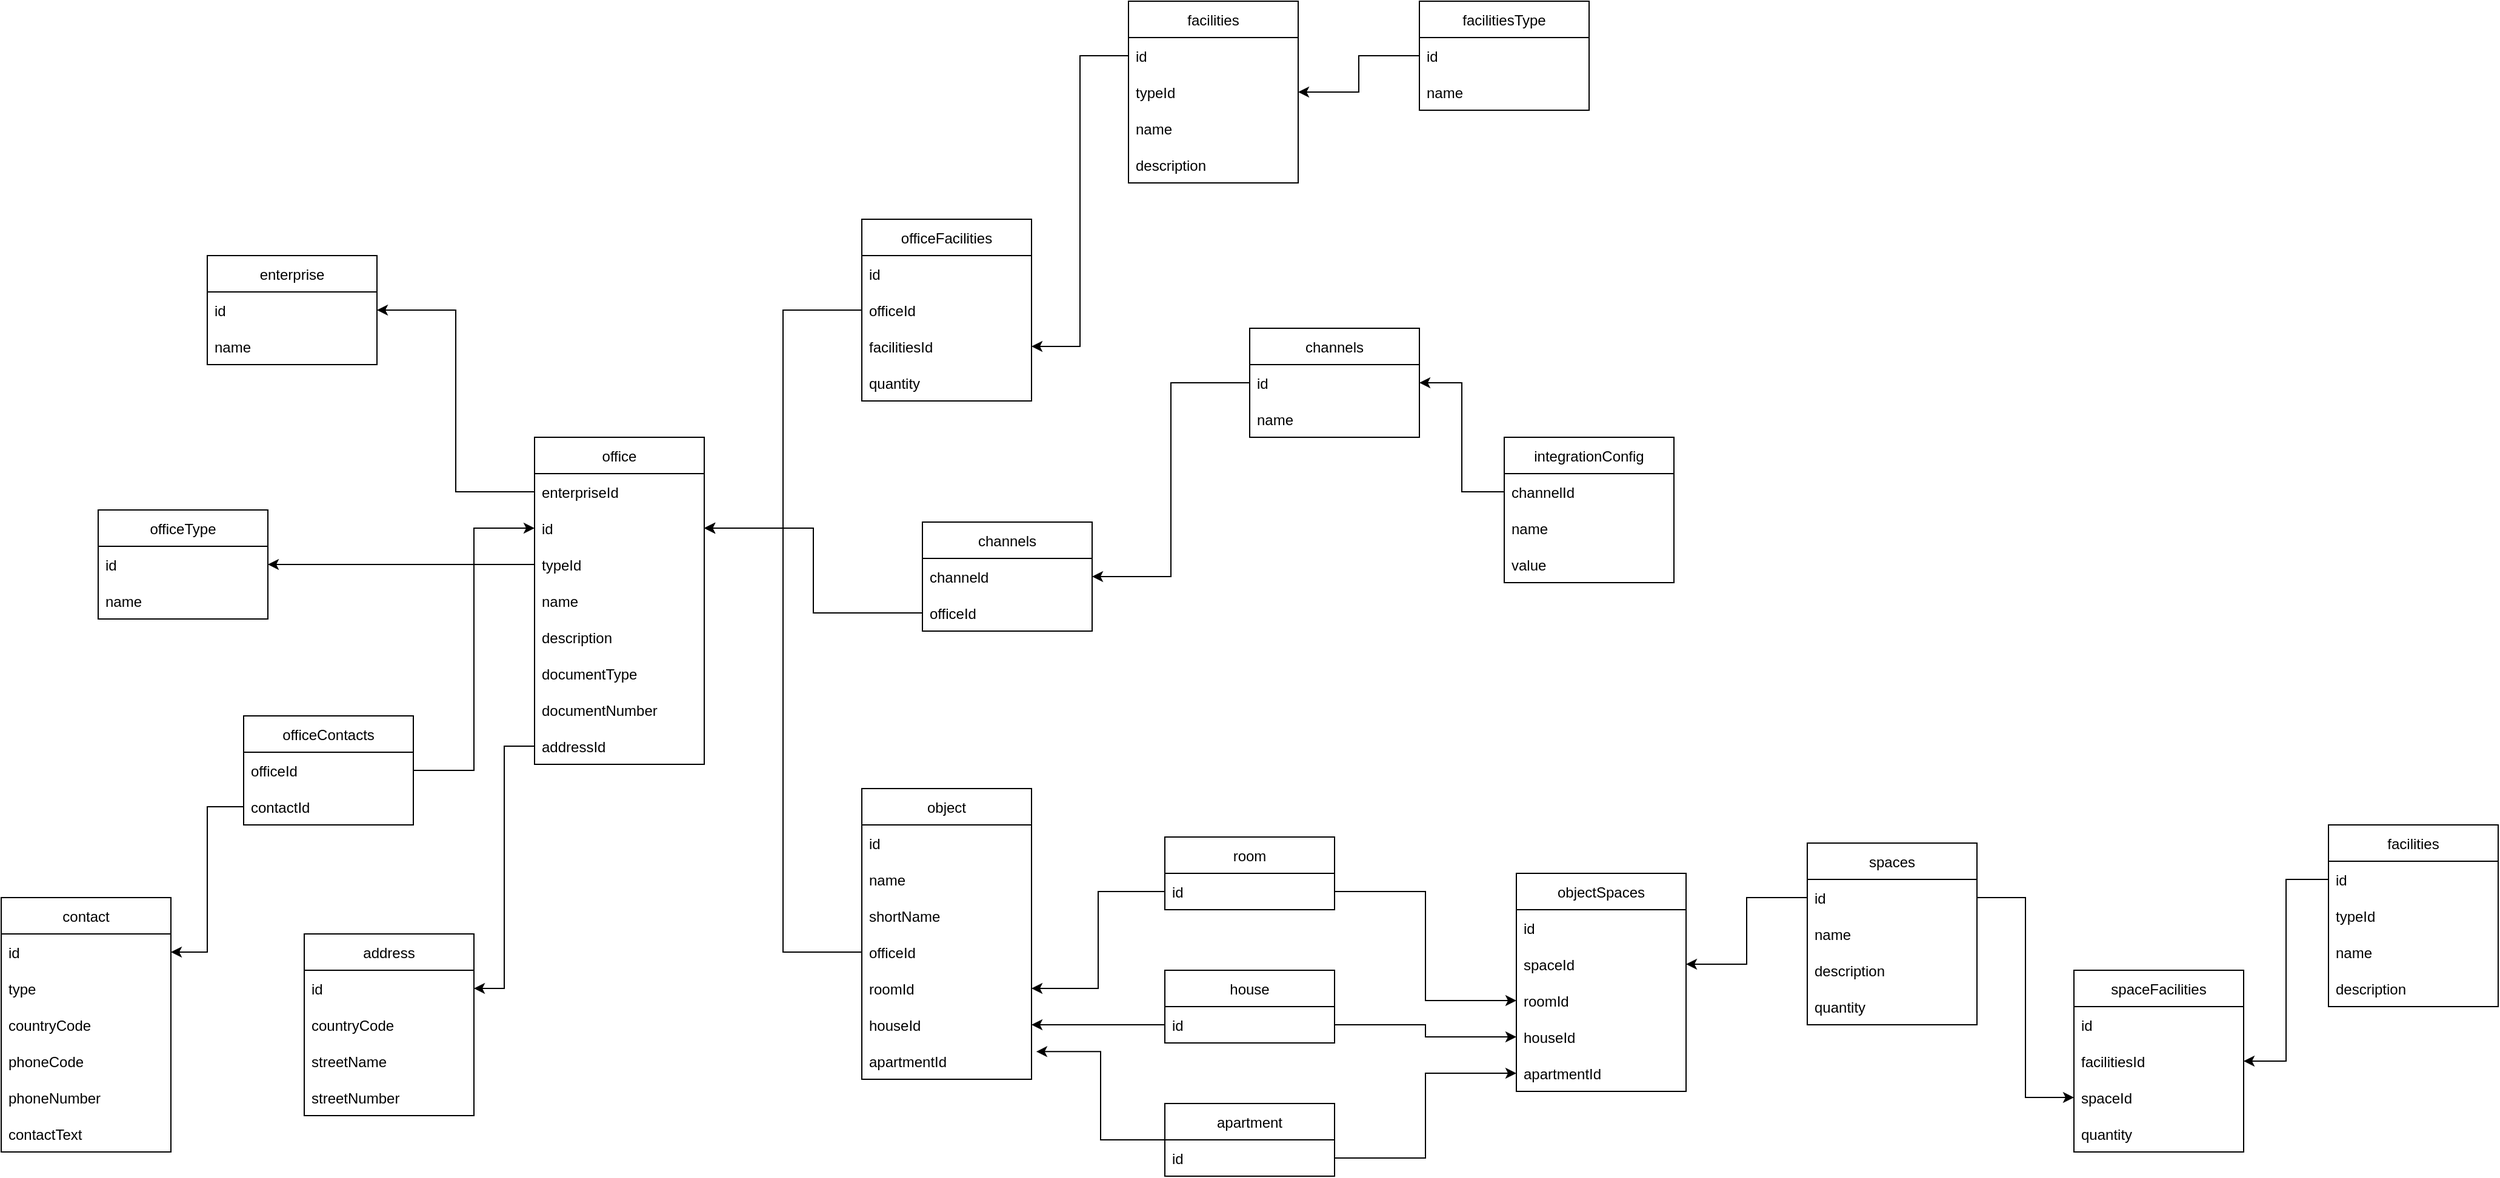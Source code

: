 <mxfile version="16.6.1" type="onedrive"><diagram id="pafMn17wv0lzfohcR5Ko" name="Page-1"><mxGraphModel dx="1107" dy="4060" grid="1" gridSize="10" guides="1" tooltips="1" connect="1" arrows="1" fold="1" page="1" pageScale="1" pageWidth="2339" pageHeight="3300" math="0" shadow="0"><root><mxCell id="0"/><mxCell id="1" parent="0"/><mxCell id="n1-4J2_7XrWaSZoGUqgl-1" value="enterprise" style="swimlane;fontStyle=0;childLayout=stackLayout;horizontal=1;startSize=30;horizontalStack=0;resizeParent=1;resizeParentMax=0;resizeLast=0;collapsible=1;marginBottom=0;" parent="1" vertex="1"><mxGeometry x="180" y="30" width="140" height="90" as="geometry"/></mxCell><mxCell id="n1-4J2_7XrWaSZoGUqgl-2" value="id" style="text;strokeColor=none;fillColor=none;align=left;verticalAlign=middle;spacingLeft=4;spacingRight=4;overflow=hidden;points=[[0,0.5],[1,0.5]];portConstraint=eastwest;rotatable=0;" parent="n1-4J2_7XrWaSZoGUqgl-1" vertex="1"><mxGeometry y="30" width="140" height="30" as="geometry"/></mxCell><mxCell id="n1-4J2_7XrWaSZoGUqgl-3" value="name" style="text;strokeColor=none;fillColor=none;align=left;verticalAlign=middle;spacingLeft=4;spacingRight=4;overflow=hidden;points=[[0,0.5],[1,0.5]];portConstraint=eastwest;rotatable=0;" parent="n1-4J2_7XrWaSZoGUqgl-1" vertex="1"><mxGeometry y="60" width="140" height="30" as="geometry"/></mxCell><mxCell id="n1-4J2_7XrWaSZoGUqgl-14" style="edgeStyle=elbowEdgeStyle;rounded=0;orthogonalLoop=1;jettySize=auto;html=1;exitX=0;exitY=0.5;exitDx=0;exitDy=0;entryX=1;entryY=0.5;entryDx=0;entryDy=0;" parent="1" source="n1-4J2_7XrWaSZoGUqgl-6" target="n1-4J2_7XrWaSZoGUqgl-2" edge="1"><mxGeometry relative="1" as="geometry"/></mxCell><mxCell id="n1-4J2_7XrWaSZoGUqgl-5" value="office" style="swimlane;fontStyle=0;childLayout=stackLayout;horizontal=1;startSize=30;horizontalStack=0;resizeParent=1;resizeParentMax=0;resizeLast=0;collapsible=1;marginBottom=0;" parent="1" vertex="1"><mxGeometry x="450" y="180" width="140" height="270" as="geometry"/></mxCell><mxCell id="n1-4J2_7XrWaSZoGUqgl-6" value="enterpriseId" style="text;strokeColor=none;fillColor=none;align=left;verticalAlign=middle;spacingLeft=4;spacingRight=4;overflow=hidden;points=[[0,0.5],[1,0.5]];portConstraint=eastwest;rotatable=0;" parent="n1-4J2_7XrWaSZoGUqgl-5" vertex="1"><mxGeometry y="30" width="140" height="30" as="geometry"/></mxCell><mxCell id="n1-4J2_7XrWaSZoGUqgl-7" value="id" style="text;strokeColor=none;fillColor=none;align=left;verticalAlign=middle;spacingLeft=4;spacingRight=4;overflow=hidden;points=[[0,0.5],[1,0.5]];portConstraint=eastwest;rotatable=0;" parent="n1-4J2_7XrWaSZoGUqgl-5" vertex="1"><mxGeometry y="60" width="140" height="30" as="geometry"/></mxCell><mxCell id="n1-4J2_7XrWaSZoGUqgl-40" value="typeId" style="text;strokeColor=none;fillColor=none;align=left;verticalAlign=middle;spacingLeft=4;spacingRight=4;overflow=hidden;points=[[0,0.5],[1,0.5]];portConstraint=eastwest;rotatable=0;" parent="n1-4J2_7XrWaSZoGUqgl-5" vertex="1"><mxGeometry y="90" width="140" height="30" as="geometry"/></mxCell><mxCell id="n1-4J2_7XrWaSZoGUqgl-8" value="name" style="text;strokeColor=none;fillColor=none;align=left;verticalAlign=middle;spacingLeft=4;spacingRight=4;overflow=hidden;points=[[0,0.5],[1,0.5]];portConstraint=eastwest;rotatable=0;" parent="n1-4J2_7XrWaSZoGUqgl-5" vertex="1"><mxGeometry y="120" width="140" height="30" as="geometry"/></mxCell><mxCell id="n1-4J2_7XrWaSZoGUqgl-47" value="description" style="text;strokeColor=none;fillColor=none;align=left;verticalAlign=middle;spacingLeft=4;spacingRight=4;overflow=hidden;points=[[0,0.5],[1,0.5]];portConstraint=eastwest;rotatable=0;" parent="n1-4J2_7XrWaSZoGUqgl-5" vertex="1"><mxGeometry y="150" width="140" height="30" as="geometry"/></mxCell><mxCell id="n1-4J2_7XrWaSZoGUqgl-48" value="documentType" style="text;strokeColor=none;fillColor=none;align=left;verticalAlign=middle;spacingLeft=4;spacingRight=4;overflow=hidden;points=[[0,0.5],[1,0.5]];portConstraint=eastwest;rotatable=0;" parent="n1-4J2_7XrWaSZoGUqgl-5" vertex="1"><mxGeometry y="180" width="140" height="30" as="geometry"/></mxCell><mxCell id="n1-4J2_7XrWaSZoGUqgl-49" value="documentNumber" style="text;strokeColor=none;fillColor=none;align=left;verticalAlign=middle;spacingLeft=4;spacingRight=4;overflow=hidden;points=[[0,0.5],[1,0.5]];portConstraint=eastwest;rotatable=0;" parent="n1-4J2_7XrWaSZoGUqgl-5" vertex="1"><mxGeometry y="210" width="140" height="30" as="geometry"/></mxCell><mxCell id="n1-4J2_7XrWaSZoGUqgl-75" value="addressId" style="text;strokeColor=none;fillColor=none;align=left;verticalAlign=middle;spacingLeft=4;spacingRight=4;overflow=hidden;points=[[0,0.5],[1,0.5]];portConstraint=eastwest;rotatable=0;" parent="n1-4J2_7XrWaSZoGUqgl-5" vertex="1"><mxGeometry y="240" width="140" height="30" as="geometry"/></mxCell><mxCell id="n1-4J2_7XrWaSZoGUqgl-16" value="object" style="swimlane;fontStyle=0;childLayout=stackLayout;horizontal=1;startSize=30;horizontalStack=0;resizeParent=1;resizeParentMax=0;resizeLast=0;collapsible=1;marginBottom=0;" parent="1" vertex="1"><mxGeometry x="720" y="470" width="140" height="240" as="geometry"/></mxCell><mxCell id="n1-4J2_7XrWaSZoGUqgl-17" value="id" style="text;strokeColor=none;fillColor=none;align=left;verticalAlign=middle;spacingLeft=4;spacingRight=4;overflow=hidden;points=[[0,0.5],[1,0.5]];portConstraint=eastwest;rotatable=0;" parent="n1-4J2_7XrWaSZoGUqgl-16" vertex="1"><mxGeometry y="30" width="140" height="30" as="geometry"/></mxCell><mxCell id="n1-4J2_7XrWaSZoGUqgl-94" value="name" style="text;strokeColor=none;fillColor=none;align=left;verticalAlign=middle;spacingLeft=4;spacingRight=4;overflow=hidden;points=[[0,0.5],[1,0.5]];portConstraint=eastwest;rotatable=0;" parent="n1-4J2_7XrWaSZoGUqgl-16" vertex="1"><mxGeometry y="60" width="140" height="30" as="geometry"/></mxCell><mxCell id="n1-4J2_7XrWaSZoGUqgl-102" value="shortName" style="text;strokeColor=none;fillColor=none;align=left;verticalAlign=middle;spacingLeft=4;spacingRight=4;overflow=hidden;points=[[0,0.5],[1,0.5]];portConstraint=eastwest;rotatable=0;" parent="n1-4J2_7XrWaSZoGUqgl-16" vertex="1"><mxGeometry y="90" width="140" height="30" as="geometry"/></mxCell><mxCell id="n1-4J2_7XrWaSZoGUqgl-29" value="officeId" style="text;strokeColor=none;fillColor=none;align=left;verticalAlign=middle;spacingLeft=4;spacingRight=4;overflow=hidden;points=[[0,0.5],[1,0.5]];portConstraint=eastwest;rotatable=0;" parent="n1-4J2_7XrWaSZoGUqgl-16" vertex="1"><mxGeometry y="120" width="140" height="30" as="geometry"/></mxCell><mxCell id="n1-4J2_7XrWaSZoGUqgl-18" value="roomId" style="text;strokeColor=none;fillColor=none;align=left;verticalAlign=middle;spacingLeft=4;spacingRight=4;overflow=hidden;points=[[0,0.5],[1,0.5]];portConstraint=eastwest;rotatable=0;" parent="n1-4J2_7XrWaSZoGUqgl-16" vertex="1"><mxGeometry y="150" width="140" height="30" as="geometry"/></mxCell><mxCell id="n1-4J2_7XrWaSZoGUqgl-19" value="houseId" style="text;strokeColor=none;fillColor=none;align=left;verticalAlign=middle;spacingLeft=4;spacingRight=4;overflow=hidden;points=[[0,0.5],[1,0.5]];portConstraint=eastwest;rotatable=0;" parent="n1-4J2_7XrWaSZoGUqgl-16" vertex="1"><mxGeometry y="180" width="140" height="30" as="geometry"/></mxCell><mxCell id="n1-4J2_7XrWaSZoGUqgl-90" value="apartmentId" style="text;strokeColor=none;fillColor=none;align=left;verticalAlign=middle;spacingLeft=4;spacingRight=4;overflow=hidden;points=[[0,0.5],[1,0.5]];portConstraint=eastwest;rotatable=0;" parent="n1-4J2_7XrWaSZoGUqgl-16" vertex="1"><mxGeometry y="210" width="140" height="30" as="geometry"/></mxCell><mxCell id="n1-4J2_7XrWaSZoGUqgl-20" value="officeFacilities" style="swimlane;fontStyle=0;childLayout=stackLayout;horizontal=1;startSize=30;horizontalStack=0;resizeParent=1;resizeParentMax=0;resizeLast=0;collapsible=1;marginBottom=0;" parent="1" vertex="1"><mxGeometry x="720" width="140" height="150" as="geometry"/></mxCell><mxCell id="n1-4J2_7XrWaSZoGUqgl-21" value="id" style="text;strokeColor=none;fillColor=none;align=left;verticalAlign=middle;spacingLeft=4;spacingRight=4;overflow=hidden;points=[[0,0.5],[1,0.5]];portConstraint=eastwest;rotatable=0;" parent="n1-4J2_7XrWaSZoGUqgl-20" vertex="1"><mxGeometry y="30" width="140" height="30" as="geometry"/></mxCell><mxCell id="n1-4J2_7XrWaSZoGUqgl-25" value="officeId" style="text;strokeColor=none;fillColor=none;align=left;verticalAlign=middle;spacingLeft=4;spacingRight=4;overflow=hidden;points=[[0,0.5],[1,0.5]];portConstraint=eastwest;rotatable=0;" parent="n1-4J2_7XrWaSZoGUqgl-20" vertex="1"><mxGeometry y="60" width="140" height="30" as="geometry"/></mxCell><mxCell id="n1-4J2_7XrWaSZoGUqgl-22" value="facilitiesId" style="text;strokeColor=none;fillColor=none;align=left;verticalAlign=middle;spacingLeft=4;spacingRight=4;overflow=hidden;points=[[0,0.5],[1,0.5]];portConstraint=eastwest;rotatable=0;" parent="n1-4J2_7XrWaSZoGUqgl-20" vertex="1"><mxGeometry y="90" width="140" height="30" as="geometry"/></mxCell><mxCell id="n1-4J2_7XrWaSZoGUqgl-23" value="quantity" style="text;strokeColor=none;fillColor=none;align=left;verticalAlign=middle;spacingLeft=4;spacingRight=4;overflow=hidden;points=[[0,0.5],[1,0.5]];portConstraint=eastwest;rotatable=0;" parent="n1-4J2_7XrWaSZoGUqgl-20" vertex="1"><mxGeometry y="120" width="140" height="30" as="geometry"/></mxCell><mxCell id="n1-4J2_7XrWaSZoGUqgl-28" style="edgeStyle=elbowEdgeStyle;rounded=0;orthogonalLoop=1;jettySize=auto;html=1;entryX=1;entryY=0.5;entryDx=0;entryDy=0;" parent="1" source="n1-4J2_7XrWaSZoGUqgl-25" target="n1-4J2_7XrWaSZoGUqgl-7" edge="1"><mxGeometry relative="1" as="geometry"/></mxCell><mxCell id="n1-4J2_7XrWaSZoGUqgl-30" style="edgeStyle=elbowEdgeStyle;rounded=0;orthogonalLoop=1;jettySize=auto;html=1;entryX=1;entryY=0.5;entryDx=0;entryDy=0;exitX=0;exitY=0.5;exitDx=0;exitDy=0;" parent="1" source="n1-4J2_7XrWaSZoGUqgl-29" target="n1-4J2_7XrWaSZoGUqgl-7" edge="1"><mxGeometry relative="1" as="geometry"/></mxCell><mxCell id="n1-4J2_7XrWaSZoGUqgl-41" value="officeType" style="swimlane;fontStyle=0;childLayout=stackLayout;horizontal=1;startSize=30;horizontalStack=0;resizeParent=1;resizeParentMax=0;resizeLast=0;collapsible=1;marginBottom=0;" parent="1" vertex="1"><mxGeometry x="90" y="240" width="140" height="90" as="geometry"/></mxCell><mxCell id="n1-4J2_7XrWaSZoGUqgl-42" value="id" style="text;strokeColor=none;fillColor=none;align=left;verticalAlign=middle;spacingLeft=4;spacingRight=4;overflow=hidden;points=[[0,0.5],[1,0.5]];portConstraint=eastwest;rotatable=0;" parent="n1-4J2_7XrWaSZoGUqgl-41" vertex="1"><mxGeometry y="30" width="140" height="30" as="geometry"/></mxCell><mxCell id="n1-4J2_7XrWaSZoGUqgl-43" value="name" style="text;strokeColor=none;fillColor=none;align=left;verticalAlign=middle;spacingLeft=4;spacingRight=4;overflow=hidden;points=[[0,0.5],[1,0.5]];portConstraint=eastwest;rotatable=0;" parent="n1-4J2_7XrWaSZoGUqgl-41" vertex="1"><mxGeometry y="60" width="140" height="30" as="geometry"/></mxCell><mxCell id="n1-4J2_7XrWaSZoGUqgl-46" style="edgeStyle=elbowEdgeStyle;rounded=0;orthogonalLoop=1;jettySize=auto;html=1;" parent="1" source="n1-4J2_7XrWaSZoGUqgl-40" target="n1-4J2_7XrWaSZoGUqgl-42" edge="1"><mxGeometry relative="1" as="geometry"/></mxCell><mxCell id="n1-4J2_7XrWaSZoGUqgl-50" value="contact" style="swimlane;fontStyle=0;childLayout=stackLayout;horizontal=1;startSize=30;horizontalStack=0;resizeParent=1;resizeParentMax=0;resizeLast=0;collapsible=1;marginBottom=0;" parent="1" vertex="1"><mxGeometry x="10" y="560" width="140" height="210" as="geometry"/></mxCell><mxCell id="n1-4J2_7XrWaSZoGUqgl-51" value="id" style="text;strokeColor=none;fillColor=none;align=left;verticalAlign=middle;spacingLeft=4;spacingRight=4;overflow=hidden;points=[[0,0.5],[1,0.5]];portConstraint=eastwest;rotatable=0;" parent="n1-4J2_7XrWaSZoGUqgl-50" vertex="1"><mxGeometry y="30" width="140" height="30" as="geometry"/></mxCell><mxCell id="n1-4J2_7XrWaSZoGUqgl-52" value="type" style="text;strokeColor=none;fillColor=none;align=left;verticalAlign=middle;spacingLeft=4;spacingRight=4;overflow=hidden;points=[[0,0.5],[1,0.5]];portConstraint=eastwest;rotatable=0;" parent="n1-4J2_7XrWaSZoGUqgl-50" vertex="1"><mxGeometry y="60" width="140" height="30" as="geometry"/></mxCell><mxCell id="n1-4J2_7XrWaSZoGUqgl-53" value="countryCode" style="text;strokeColor=none;fillColor=none;align=left;verticalAlign=middle;spacingLeft=4;spacingRight=4;overflow=hidden;points=[[0,0.5],[1,0.5]];portConstraint=eastwest;rotatable=0;" parent="n1-4J2_7XrWaSZoGUqgl-50" vertex="1"><mxGeometry y="90" width="140" height="30" as="geometry"/></mxCell><mxCell id="n1-4J2_7XrWaSZoGUqgl-54" value="phoneCode" style="text;strokeColor=none;fillColor=none;align=left;verticalAlign=middle;spacingLeft=4;spacingRight=4;overflow=hidden;points=[[0,0.5],[1,0.5]];portConstraint=eastwest;rotatable=0;" parent="n1-4J2_7XrWaSZoGUqgl-50" vertex="1"><mxGeometry y="120" width="140" height="30" as="geometry"/></mxCell><mxCell id="n1-4J2_7XrWaSZoGUqgl-55" value="phoneNumber" style="text;strokeColor=none;fillColor=none;align=left;verticalAlign=middle;spacingLeft=4;spacingRight=4;overflow=hidden;points=[[0,0.5],[1,0.5]];portConstraint=eastwest;rotatable=0;" parent="n1-4J2_7XrWaSZoGUqgl-50" vertex="1"><mxGeometry y="150" width="140" height="30" as="geometry"/></mxCell><mxCell id="n1-4J2_7XrWaSZoGUqgl-56" value="contactText" style="text;strokeColor=none;fillColor=none;align=left;verticalAlign=middle;spacingLeft=4;spacingRight=4;overflow=hidden;points=[[0,0.5],[1,0.5]];portConstraint=eastwest;rotatable=0;" parent="n1-4J2_7XrWaSZoGUqgl-50" vertex="1"><mxGeometry y="180" width="140" height="30" as="geometry"/></mxCell><mxCell id="n1-4J2_7XrWaSZoGUqgl-58" value="officeContacts" style="swimlane;fontStyle=0;childLayout=stackLayout;horizontal=1;startSize=30;horizontalStack=0;resizeParent=1;resizeParentMax=0;resizeLast=0;collapsible=1;marginBottom=0;" parent="1" vertex="1"><mxGeometry x="210" y="410" width="140" height="90" as="geometry"/></mxCell><mxCell id="n1-4J2_7XrWaSZoGUqgl-59" value="officeId" style="text;strokeColor=none;fillColor=none;align=left;verticalAlign=middle;spacingLeft=4;spacingRight=4;overflow=hidden;points=[[0,0.5],[1,0.5]];portConstraint=eastwest;rotatable=0;" parent="n1-4J2_7XrWaSZoGUqgl-58" vertex="1"><mxGeometry y="30" width="140" height="30" as="geometry"/></mxCell><mxCell id="n1-4J2_7XrWaSZoGUqgl-60" value="contactId" style="text;strokeColor=none;fillColor=none;align=left;verticalAlign=middle;spacingLeft=4;spacingRight=4;overflow=hidden;points=[[0,0.5],[1,0.5]];portConstraint=eastwest;rotatable=0;" parent="n1-4J2_7XrWaSZoGUqgl-58" vertex="1"><mxGeometry y="60" width="140" height="30" as="geometry"/></mxCell><mxCell id="n1-4J2_7XrWaSZoGUqgl-66" style="edgeStyle=elbowEdgeStyle;rounded=0;orthogonalLoop=1;jettySize=auto;html=1;entryX=0;entryY=0.5;entryDx=0;entryDy=0;" parent="1" source="n1-4J2_7XrWaSZoGUqgl-59" target="n1-4J2_7XrWaSZoGUqgl-7" edge="1"><mxGeometry relative="1" as="geometry"/></mxCell><mxCell id="n1-4J2_7XrWaSZoGUqgl-67" style="edgeStyle=elbowEdgeStyle;rounded=0;orthogonalLoop=1;jettySize=auto;html=1;entryX=1;entryY=0.5;entryDx=0;entryDy=0;" parent="1" source="n1-4J2_7XrWaSZoGUqgl-60" target="n1-4J2_7XrWaSZoGUqgl-51" edge="1"><mxGeometry relative="1" as="geometry"/></mxCell><mxCell id="n1-4J2_7XrWaSZoGUqgl-68" value="address" style="swimlane;fontStyle=0;childLayout=stackLayout;horizontal=1;startSize=30;horizontalStack=0;resizeParent=1;resizeParentMax=0;resizeLast=0;collapsible=1;marginBottom=0;" parent="1" vertex="1"><mxGeometry x="260" y="590" width="140" height="150" as="geometry"/></mxCell><mxCell id="n1-4J2_7XrWaSZoGUqgl-69" value="id" style="text;strokeColor=none;fillColor=none;align=left;verticalAlign=middle;spacingLeft=4;spacingRight=4;overflow=hidden;points=[[0,0.5],[1,0.5]];portConstraint=eastwest;rotatable=0;" parent="n1-4J2_7XrWaSZoGUqgl-68" vertex="1"><mxGeometry y="30" width="140" height="30" as="geometry"/></mxCell><mxCell id="n1-4J2_7XrWaSZoGUqgl-71" value="countryCode" style="text;strokeColor=none;fillColor=none;align=left;verticalAlign=middle;spacingLeft=4;spacingRight=4;overflow=hidden;points=[[0,0.5],[1,0.5]];portConstraint=eastwest;rotatable=0;" parent="n1-4J2_7XrWaSZoGUqgl-68" vertex="1"><mxGeometry y="60" width="140" height="30" as="geometry"/></mxCell><mxCell id="n1-4J2_7XrWaSZoGUqgl-72" value="streetName" style="text;strokeColor=none;fillColor=none;align=left;verticalAlign=middle;spacingLeft=4;spacingRight=4;overflow=hidden;points=[[0,0.5],[1,0.5]];portConstraint=eastwest;rotatable=0;" parent="n1-4J2_7XrWaSZoGUqgl-68" vertex="1"><mxGeometry y="90" width="140" height="30" as="geometry"/></mxCell><mxCell id="n1-4J2_7XrWaSZoGUqgl-73" value="streetNumber" style="text;strokeColor=none;fillColor=none;align=left;verticalAlign=middle;spacingLeft=4;spacingRight=4;overflow=hidden;points=[[0,0.5],[1,0.5]];portConstraint=eastwest;rotatable=0;" parent="n1-4J2_7XrWaSZoGUqgl-68" vertex="1"><mxGeometry y="120" width="140" height="30" as="geometry"/></mxCell><mxCell id="n1-4J2_7XrWaSZoGUqgl-76" style="edgeStyle=elbowEdgeStyle;rounded=0;orthogonalLoop=1;jettySize=auto;html=1;entryX=1;entryY=0.5;entryDx=0;entryDy=0;" parent="1" source="n1-4J2_7XrWaSZoGUqgl-75" target="n1-4J2_7XrWaSZoGUqgl-69" edge="1"><mxGeometry relative="1" as="geometry"/></mxCell><mxCell id="n1-4J2_7XrWaSZoGUqgl-77" style="edgeStyle=elbowEdgeStyle;rounded=0;orthogonalLoop=1;jettySize=auto;html=1;exitX=0.5;exitY=0;exitDx=0;exitDy=0;" parent="1" source="n1-4J2_7XrWaSZoGUqgl-68" target="n1-4J2_7XrWaSZoGUqgl-68" edge="1"><mxGeometry relative="1" as="geometry"/></mxCell><mxCell id="n1-4J2_7XrWaSZoGUqgl-78" value="room" style="swimlane;fontStyle=0;childLayout=stackLayout;horizontal=1;startSize=30;horizontalStack=0;resizeParent=1;resizeParentMax=0;resizeLast=0;collapsible=1;marginBottom=0;" parent="1" vertex="1"><mxGeometry x="970" y="510" width="140" height="60" as="geometry"/></mxCell><mxCell id="n1-4J2_7XrWaSZoGUqgl-79" value="id" style="text;strokeColor=none;fillColor=none;align=left;verticalAlign=middle;spacingLeft=4;spacingRight=4;overflow=hidden;points=[[0,0.5],[1,0.5]];portConstraint=eastwest;rotatable=0;" parent="n1-4J2_7XrWaSZoGUqgl-78" vertex="1"><mxGeometry y="30" width="140" height="30" as="geometry"/></mxCell><mxCell id="n1-4J2_7XrWaSZoGUqgl-83" value="house" style="swimlane;fontStyle=0;childLayout=stackLayout;horizontal=1;startSize=30;horizontalStack=0;resizeParent=1;resizeParentMax=0;resizeLast=0;collapsible=1;marginBottom=0;" parent="1" vertex="1"><mxGeometry x="970" y="620" width="140" height="60" as="geometry"/></mxCell><mxCell id="n1-4J2_7XrWaSZoGUqgl-84" value="id" style="text;strokeColor=none;fillColor=none;align=left;verticalAlign=middle;spacingLeft=4;spacingRight=4;overflow=hidden;points=[[0,0.5],[1,0.5]];portConstraint=eastwest;rotatable=0;" parent="n1-4J2_7XrWaSZoGUqgl-83" vertex="1"><mxGeometry y="30" width="140" height="30" as="geometry"/></mxCell><mxCell id="n1-4J2_7XrWaSZoGUqgl-93" style="edgeStyle=elbowEdgeStyle;rounded=0;orthogonalLoop=1;jettySize=auto;html=1;entryX=1.028;entryY=0.239;entryDx=0;entryDy=0;entryPerimeter=0;" parent="1" source="n1-4J2_7XrWaSZoGUqgl-88" target="n1-4J2_7XrWaSZoGUqgl-90" edge="1"><mxGeometry relative="1" as="geometry"><mxPoint x="880" y="630.0" as="targetPoint"/></mxGeometry></mxCell><mxCell id="n1-4J2_7XrWaSZoGUqgl-88" value="apartment" style="swimlane;fontStyle=0;childLayout=stackLayout;horizontal=1;startSize=30;horizontalStack=0;resizeParent=1;resizeParentMax=0;resizeLast=0;collapsible=1;marginBottom=0;" parent="1" vertex="1"><mxGeometry x="970" y="730" width="140" height="60" as="geometry"/></mxCell><mxCell id="n1-4J2_7XrWaSZoGUqgl-89" value="id" style="text;strokeColor=none;fillColor=none;align=left;verticalAlign=middle;spacingLeft=4;spacingRight=4;overflow=hidden;points=[[0,0.5],[1,0.5]];portConstraint=eastwest;rotatable=0;" parent="n1-4J2_7XrWaSZoGUqgl-88" vertex="1"><mxGeometry y="30" width="140" height="30" as="geometry"/></mxCell><mxCell id="n1-4J2_7XrWaSZoGUqgl-91" style="edgeStyle=elbowEdgeStyle;rounded=0;orthogonalLoop=1;jettySize=auto;html=1;entryX=1;entryY=0.5;entryDx=0;entryDy=0;" parent="1" source="n1-4J2_7XrWaSZoGUqgl-79" target="n1-4J2_7XrWaSZoGUqgl-18" edge="1"><mxGeometry relative="1" as="geometry"/></mxCell><mxCell id="n1-4J2_7XrWaSZoGUqgl-92" style="edgeStyle=elbowEdgeStyle;rounded=0;orthogonalLoop=1;jettySize=auto;html=1;entryX=1;entryY=0.5;entryDx=0;entryDy=0;" parent="1" source="n1-4J2_7XrWaSZoGUqgl-84" target="n1-4J2_7XrWaSZoGUqgl-19" edge="1"><mxGeometry relative="1" as="geometry"/></mxCell><mxCell id="n1-4J2_7XrWaSZoGUqgl-109" style="edgeStyle=elbowEdgeStyle;rounded=0;orthogonalLoop=1;jettySize=auto;html=1;" parent="1" source="n1-4J2_7XrWaSZoGUqgl-103" target="n1-4J2_7XrWaSZoGUqgl-111" edge="1"><mxGeometry relative="1" as="geometry"><mxPoint x="900" y="300" as="targetPoint"/></mxGeometry></mxCell><mxCell id="n1-4J2_7XrWaSZoGUqgl-103" value="channels" style="swimlane;fontStyle=0;childLayout=stackLayout;horizontal=1;startSize=30;horizontalStack=0;resizeParent=1;resizeParentMax=0;resizeLast=0;collapsible=1;marginBottom=0;" parent="1" vertex="1"><mxGeometry x="1040" y="90" width="140" height="90" as="geometry"/></mxCell><mxCell id="n1-4J2_7XrWaSZoGUqgl-104" value="id" style="text;strokeColor=none;fillColor=none;align=left;verticalAlign=middle;spacingLeft=4;spacingRight=4;overflow=hidden;points=[[0,0.5],[1,0.5]];portConstraint=eastwest;rotatable=0;" parent="n1-4J2_7XrWaSZoGUqgl-103" vertex="1"><mxGeometry y="30" width="140" height="30" as="geometry"/></mxCell><mxCell id="n1-4J2_7XrWaSZoGUqgl-105" value="name" style="text;strokeColor=none;fillColor=none;align=left;verticalAlign=middle;spacingLeft=4;spacingRight=4;overflow=hidden;points=[[0,0.5],[1,0.5]];portConstraint=eastwest;rotatable=0;" parent="n1-4J2_7XrWaSZoGUqgl-103" vertex="1"><mxGeometry y="60" width="140" height="30" as="geometry"/></mxCell><mxCell id="n1-4J2_7XrWaSZoGUqgl-110" value="channels" style="swimlane;fontStyle=0;childLayout=stackLayout;horizontal=1;startSize=30;horizontalStack=0;resizeParent=1;resizeParentMax=0;resizeLast=0;collapsible=1;marginBottom=0;" parent="1" vertex="1"><mxGeometry x="770" y="250" width="140" height="90" as="geometry"/></mxCell><mxCell id="n1-4J2_7XrWaSZoGUqgl-111" value="channeld" style="text;strokeColor=none;fillColor=none;align=left;verticalAlign=middle;spacingLeft=4;spacingRight=4;overflow=hidden;points=[[0,0.5],[1,0.5]];portConstraint=eastwest;rotatable=0;" parent="n1-4J2_7XrWaSZoGUqgl-110" vertex="1"><mxGeometry y="30" width="140" height="30" as="geometry"/></mxCell><mxCell id="n1-4J2_7XrWaSZoGUqgl-112" value="officeId" style="text;strokeColor=none;fillColor=none;align=left;verticalAlign=middle;spacingLeft=4;spacingRight=4;overflow=hidden;points=[[0,0.5],[1,0.5]];portConstraint=eastwest;rotatable=0;" parent="n1-4J2_7XrWaSZoGUqgl-110" vertex="1"><mxGeometry y="60" width="140" height="30" as="geometry"/></mxCell><mxCell id="n1-4J2_7XrWaSZoGUqgl-113" style="edgeStyle=elbowEdgeStyle;rounded=0;orthogonalLoop=1;jettySize=auto;html=1;entryX=1;entryY=0.5;entryDx=0;entryDy=0;" parent="1" source="n1-4J2_7XrWaSZoGUqgl-112" target="n1-4J2_7XrWaSZoGUqgl-7" edge="1"><mxGeometry relative="1" as="geometry"/></mxCell><mxCell id="n1-4J2_7XrWaSZoGUqgl-114" value="integrationConfig" style="swimlane;fontStyle=0;childLayout=stackLayout;horizontal=1;startSize=30;horizontalStack=0;resizeParent=1;resizeParentMax=0;resizeLast=0;collapsible=1;marginBottom=0;" parent="1" vertex="1"><mxGeometry x="1250" y="180" width="140" height="120" as="geometry"/></mxCell><mxCell id="n1-4J2_7XrWaSZoGUqgl-115" value="channelId" style="text;strokeColor=none;fillColor=none;align=left;verticalAlign=middle;spacingLeft=4;spacingRight=4;overflow=hidden;points=[[0,0.5],[1,0.5]];portConstraint=eastwest;rotatable=0;" parent="n1-4J2_7XrWaSZoGUqgl-114" vertex="1"><mxGeometry y="30" width="140" height="30" as="geometry"/></mxCell><mxCell id="n1-4J2_7XrWaSZoGUqgl-116" value="name" style="text;strokeColor=none;fillColor=none;align=left;verticalAlign=middle;spacingLeft=4;spacingRight=4;overflow=hidden;points=[[0,0.5],[1,0.5]];portConstraint=eastwest;rotatable=0;" parent="n1-4J2_7XrWaSZoGUqgl-114" vertex="1"><mxGeometry y="60" width="140" height="30" as="geometry"/></mxCell><mxCell id="n1-4J2_7XrWaSZoGUqgl-117" value="value" style="text;strokeColor=none;fillColor=none;align=left;verticalAlign=middle;spacingLeft=4;spacingRight=4;overflow=hidden;points=[[0,0.5],[1,0.5]];portConstraint=eastwest;rotatable=0;" parent="n1-4J2_7XrWaSZoGUqgl-114" vertex="1"><mxGeometry y="90" width="140" height="30" as="geometry"/></mxCell><mxCell id="n1-4J2_7XrWaSZoGUqgl-118" style="edgeStyle=elbowEdgeStyle;rounded=0;orthogonalLoop=1;jettySize=auto;html=1;" parent="1" source="n1-4J2_7XrWaSZoGUqgl-115" target="n1-4J2_7XrWaSZoGUqgl-104" edge="1"><mxGeometry relative="1" as="geometry"/></mxCell><mxCell id="n1-4J2_7XrWaSZoGUqgl-119" value="spaces" style="swimlane;fontStyle=0;childLayout=stackLayout;horizontal=1;startSize=30;horizontalStack=0;resizeParent=1;resizeParentMax=0;resizeLast=0;collapsible=1;marginBottom=0;" parent="1" vertex="1"><mxGeometry x="1500" y="515" width="140" height="150" as="geometry"/></mxCell><mxCell id="n1-4J2_7XrWaSZoGUqgl-120" value="id" style="text;strokeColor=none;fillColor=none;align=left;verticalAlign=middle;spacingLeft=4;spacingRight=4;overflow=hidden;points=[[0,0.5],[1,0.5]];portConstraint=eastwest;rotatable=0;" parent="n1-4J2_7XrWaSZoGUqgl-119" vertex="1"><mxGeometry y="30" width="140" height="30" as="geometry"/></mxCell><mxCell id="n1-4J2_7XrWaSZoGUqgl-123" value="name" style="text;strokeColor=none;fillColor=none;align=left;verticalAlign=middle;spacingLeft=4;spacingRight=4;overflow=hidden;points=[[0,0.5],[1,0.5]];portConstraint=eastwest;rotatable=0;" parent="n1-4J2_7XrWaSZoGUqgl-119" vertex="1"><mxGeometry y="60" width="140" height="30" as="geometry"/></mxCell><mxCell id="n1-4J2_7XrWaSZoGUqgl-124" value="description" style="text;strokeColor=none;fillColor=none;align=left;verticalAlign=middle;spacingLeft=4;spacingRight=4;overflow=hidden;points=[[0,0.5],[1,0.5]];portConstraint=eastwest;rotatable=0;" parent="n1-4J2_7XrWaSZoGUqgl-119" vertex="1"><mxGeometry y="90" width="140" height="30" as="geometry"/></mxCell><mxCell id="n1-4J2_7XrWaSZoGUqgl-125" value="quantity" style="text;strokeColor=none;fillColor=none;align=left;verticalAlign=middle;spacingLeft=4;spacingRight=4;overflow=hidden;points=[[0,0.5],[1,0.5]];portConstraint=eastwest;rotatable=0;" parent="n1-4J2_7XrWaSZoGUqgl-119" vertex="1"><mxGeometry y="120" width="140" height="30" as="geometry"/></mxCell><mxCell id="n1-4J2_7XrWaSZoGUqgl-126" value="objectSpaces" style="swimlane;fontStyle=0;childLayout=stackLayout;horizontal=1;startSize=30;horizontalStack=0;resizeParent=1;resizeParentMax=0;resizeLast=0;collapsible=1;marginBottom=0;" parent="1" vertex="1"><mxGeometry x="1260" y="540" width="140" height="180" as="geometry"/></mxCell><mxCell id="n1-4J2_7XrWaSZoGUqgl-127" value="id" style="text;strokeColor=none;fillColor=none;align=left;verticalAlign=middle;spacingLeft=4;spacingRight=4;overflow=hidden;points=[[0,0.5],[1,0.5]];portConstraint=eastwest;rotatable=0;" parent="n1-4J2_7XrWaSZoGUqgl-126" vertex="1"><mxGeometry y="30" width="140" height="30" as="geometry"/></mxCell><mxCell id="n1-4J2_7XrWaSZoGUqgl-169" value="spaceId" style="text;strokeColor=none;fillColor=none;align=left;verticalAlign=middle;spacingLeft=4;spacingRight=4;overflow=hidden;points=[[0,0.5],[1,0.5]];portConstraint=eastwest;rotatable=0;" parent="n1-4J2_7XrWaSZoGUqgl-126" vertex="1"><mxGeometry y="60" width="140" height="30" as="geometry"/></mxCell><mxCell id="n1-4J2_7XrWaSZoGUqgl-166" value="roomId" style="text;strokeColor=none;fillColor=none;align=left;verticalAlign=middle;spacingLeft=4;spacingRight=4;overflow=hidden;points=[[0,0.5],[1,0.5]];portConstraint=eastwest;rotatable=0;" parent="n1-4J2_7XrWaSZoGUqgl-126" vertex="1"><mxGeometry y="90" width="140" height="30" as="geometry"/></mxCell><mxCell id="n1-4J2_7XrWaSZoGUqgl-167" value="houseId" style="text;strokeColor=none;fillColor=none;align=left;verticalAlign=middle;spacingLeft=4;spacingRight=4;overflow=hidden;points=[[0,0.5],[1,0.5]];portConstraint=eastwest;rotatable=0;" parent="n1-4J2_7XrWaSZoGUqgl-126" vertex="1"><mxGeometry y="120" width="140" height="30" as="geometry"/></mxCell><mxCell id="n1-4J2_7XrWaSZoGUqgl-168" value="apartmentId" style="text;strokeColor=none;fillColor=none;align=left;verticalAlign=middle;spacingLeft=4;spacingRight=4;overflow=hidden;points=[[0,0.5],[1,0.5]];portConstraint=eastwest;rotatable=0;" parent="n1-4J2_7XrWaSZoGUqgl-126" vertex="1"><mxGeometry y="150" width="140" height="30" as="geometry"/></mxCell><mxCell id="n1-4J2_7XrWaSZoGUqgl-134" value="spaceFacilities" style="swimlane;fontStyle=0;childLayout=stackLayout;horizontal=1;startSize=30;horizontalStack=0;resizeParent=1;resizeParentMax=0;resizeLast=0;collapsible=1;marginBottom=0;" parent="1" vertex="1"><mxGeometry x="1720" y="620" width="140" height="150" as="geometry"/></mxCell><mxCell id="n1-4J2_7XrWaSZoGUqgl-135" value="id" style="text;strokeColor=none;fillColor=none;align=left;verticalAlign=middle;spacingLeft=4;spacingRight=4;overflow=hidden;points=[[0,0.5],[1,0.5]];portConstraint=eastwest;rotatable=0;" parent="n1-4J2_7XrWaSZoGUqgl-134" vertex="1"><mxGeometry y="30" width="140" height="30" as="geometry"/></mxCell><mxCell id="n1-4J2_7XrWaSZoGUqgl-136" value="facilitiesId" style="text;strokeColor=none;fillColor=none;align=left;verticalAlign=middle;spacingLeft=4;spacingRight=4;overflow=hidden;points=[[0,0.5],[1,0.5]];portConstraint=eastwest;rotatable=0;" parent="n1-4J2_7XrWaSZoGUqgl-134" vertex="1"><mxGeometry y="60" width="140" height="30" as="geometry"/></mxCell><mxCell id="n1-4J2_7XrWaSZoGUqgl-160" value="spaceId" style="text;strokeColor=none;fillColor=none;align=left;verticalAlign=middle;spacingLeft=4;spacingRight=4;overflow=hidden;points=[[0,0.5],[1,0.5]];portConstraint=eastwest;rotatable=0;" parent="n1-4J2_7XrWaSZoGUqgl-134" vertex="1"><mxGeometry y="90" width="140" height="30" as="geometry"/></mxCell><mxCell id="n1-4J2_7XrWaSZoGUqgl-138" value="quantity" style="text;strokeColor=none;fillColor=none;align=left;verticalAlign=middle;spacingLeft=4;spacingRight=4;overflow=hidden;points=[[0,0.5],[1,0.5]];portConstraint=eastwest;rotatable=0;" parent="n1-4J2_7XrWaSZoGUqgl-134" vertex="1"><mxGeometry y="120" width="140" height="30" as="geometry"/></mxCell><mxCell id="n1-4J2_7XrWaSZoGUqgl-139" value="facilities" style="swimlane;fontStyle=0;childLayout=stackLayout;horizontal=1;startSize=30;horizontalStack=0;resizeParent=1;resizeParentMax=0;resizeLast=0;collapsible=1;marginBottom=0;" parent="1" vertex="1"><mxGeometry x="940" y="-180" width="140" height="150" as="geometry"/></mxCell><mxCell id="n1-4J2_7XrWaSZoGUqgl-140" value="id" style="text;strokeColor=none;fillColor=none;align=left;verticalAlign=middle;spacingLeft=4;spacingRight=4;overflow=hidden;points=[[0,0.5],[1,0.5]];portConstraint=eastwest;rotatable=0;" parent="n1-4J2_7XrWaSZoGUqgl-139" vertex="1"><mxGeometry y="30" width="140" height="30" as="geometry"/></mxCell><mxCell id="n1-4J2_7XrWaSZoGUqgl-147" value="typeId" style="text;strokeColor=none;fillColor=none;align=left;verticalAlign=middle;spacingLeft=4;spacingRight=4;overflow=hidden;points=[[0,0.5],[1,0.5]];portConstraint=eastwest;rotatable=0;" parent="n1-4J2_7XrWaSZoGUqgl-139" vertex="1"><mxGeometry y="60" width="140" height="30" as="geometry"/></mxCell><mxCell id="n1-4J2_7XrWaSZoGUqgl-142" value="name" style="text;strokeColor=none;fillColor=none;align=left;verticalAlign=middle;spacingLeft=4;spacingRight=4;overflow=hidden;points=[[0,0.5],[1,0.5]];portConstraint=eastwest;rotatable=0;" parent="n1-4J2_7XrWaSZoGUqgl-139" vertex="1"><mxGeometry y="90" width="140" height="30" as="geometry"/></mxCell><mxCell id="n1-4J2_7XrWaSZoGUqgl-144" value="description" style="text;strokeColor=none;fillColor=none;align=left;verticalAlign=middle;spacingLeft=4;spacingRight=4;overflow=hidden;points=[[0,0.5],[1,0.5]];portConstraint=eastwest;rotatable=0;" parent="n1-4J2_7XrWaSZoGUqgl-139" vertex="1"><mxGeometry y="120" width="140" height="30" as="geometry"/></mxCell><mxCell id="n1-4J2_7XrWaSZoGUqgl-145" style="edgeStyle=elbowEdgeStyle;rounded=0;orthogonalLoop=1;jettySize=auto;html=1;exitX=0.75;exitY=0;exitDx=0;exitDy=0;" parent="1" source="n1-4J2_7XrWaSZoGUqgl-20" target="n1-4J2_7XrWaSZoGUqgl-20" edge="1"><mxGeometry relative="1" as="geometry"/></mxCell><mxCell id="n1-4J2_7XrWaSZoGUqgl-146" style="edgeStyle=elbowEdgeStyle;rounded=0;orthogonalLoop=1;jettySize=auto;html=1;entryX=1;entryY=0.5;entryDx=0;entryDy=0;" parent="1" source="n1-4J2_7XrWaSZoGUqgl-140" target="n1-4J2_7XrWaSZoGUqgl-22" edge="1"><mxGeometry relative="1" as="geometry"/></mxCell><mxCell id="n1-4J2_7XrWaSZoGUqgl-148" value="facilitiesType" style="swimlane;fontStyle=0;childLayout=stackLayout;horizontal=1;startSize=30;horizontalStack=0;resizeParent=1;resizeParentMax=0;resizeLast=0;collapsible=1;marginBottom=0;" parent="1" vertex="1"><mxGeometry x="1180" y="-180" width="140" height="90" as="geometry"/></mxCell><mxCell id="n1-4J2_7XrWaSZoGUqgl-149" value="id" style="text;strokeColor=none;fillColor=none;align=left;verticalAlign=middle;spacingLeft=4;spacingRight=4;overflow=hidden;points=[[0,0.5],[1,0.5]];portConstraint=eastwest;rotatable=0;" parent="n1-4J2_7XrWaSZoGUqgl-148" vertex="1"><mxGeometry y="30" width="140" height="30" as="geometry"/></mxCell><mxCell id="n1-4J2_7XrWaSZoGUqgl-151" value="name" style="text;strokeColor=none;fillColor=none;align=left;verticalAlign=middle;spacingLeft=4;spacingRight=4;overflow=hidden;points=[[0,0.5],[1,0.5]];portConstraint=eastwest;rotatable=0;" parent="n1-4J2_7XrWaSZoGUqgl-148" vertex="1"><mxGeometry y="60" width="140" height="30" as="geometry"/></mxCell><mxCell id="n1-4J2_7XrWaSZoGUqgl-153" style="edgeStyle=elbowEdgeStyle;rounded=0;orthogonalLoop=1;jettySize=auto;html=1;entryX=1;entryY=0.5;entryDx=0;entryDy=0;" parent="1" source="n1-4J2_7XrWaSZoGUqgl-149" target="n1-4J2_7XrWaSZoGUqgl-147" edge="1"><mxGeometry relative="1" as="geometry"/></mxCell><mxCell id="n1-4J2_7XrWaSZoGUqgl-154" value="facilities" style="swimlane;fontStyle=0;childLayout=stackLayout;horizontal=1;startSize=30;horizontalStack=0;resizeParent=1;resizeParentMax=0;resizeLast=0;collapsible=1;marginBottom=0;" parent="1" vertex="1"><mxGeometry x="1930" y="500" width="140" height="150" as="geometry"/></mxCell><mxCell id="n1-4J2_7XrWaSZoGUqgl-155" value="id" style="text;strokeColor=none;fillColor=none;align=left;verticalAlign=middle;spacingLeft=4;spacingRight=4;overflow=hidden;points=[[0,0.5],[1,0.5]];portConstraint=eastwest;rotatable=0;" parent="n1-4J2_7XrWaSZoGUqgl-154" vertex="1"><mxGeometry y="30" width="140" height="30" as="geometry"/></mxCell><mxCell id="n1-4J2_7XrWaSZoGUqgl-156" value="typeId" style="text;strokeColor=none;fillColor=none;align=left;verticalAlign=middle;spacingLeft=4;spacingRight=4;overflow=hidden;points=[[0,0.5],[1,0.5]];portConstraint=eastwest;rotatable=0;" parent="n1-4J2_7XrWaSZoGUqgl-154" vertex="1"><mxGeometry y="60" width="140" height="30" as="geometry"/></mxCell><mxCell id="n1-4J2_7XrWaSZoGUqgl-157" value="name" style="text;strokeColor=none;fillColor=none;align=left;verticalAlign=middle;spacingLeft=4;spacingRight=4;overflow=hidden;points=[[0,0.5],[1,0.5]];portConstraint=eastwest;rotatable=0;" parent="n1-4J2_7XrWaSZoGUqgl-154" vertex="1"><mxGeometry y="90" width="140" height="30" as="geometry"/></mxCell><mxCell id="n1-4J2_7XrWaSZoGUqgl-158" value="description" style="text;strokeColor=none;fillColor=none;align=left;verticalAlign=middle;spacingLeft=4;spacingRight=4;overflow=hidden;points=[[0,0.5],[1,0.5]];portConstraint=eastwest;rotatable=0;" parent="n1-4J2_7XrWaSZoGUqgl-154" vertex="1"><mxGeometry y="120" width="140" height="30" as="geometry"/></mxCell><mxCell id="n1-4J2_7XrWaSZoGUqgl-159" style="edgeStyle=elbowEdgeStyle;rounded=0;orthogonalLoop=1;jettySize=auto;html=1;" parent="1" source="n1-4J2_7XrWaSZoGUqgl-155" target="n1-4J2_7XrWaSZoGUqgl-136" edge="1"><mxGeometry relative="1" as="geometry"/></mxCell><mxCell id="n1-4J2_7XrWaSZoGUqgl-161" style="edgeStyle=elbowEdgeStyle;rounded=0;orthogonalLoop=1;jettySize=auto;html=1;entryX=0;entryY=0.5;entryDx=0;entryDy=0;" parent="1" source="n1-4J2_7XrWaSZoGUqgl-120" target="n1-4J2_7XrWaSZoGUqgl-160" edge="1"><mxGeometry relative="1" as="geometry"/></mxCell><mxCell id="n1-4J2_7XrWaSZoGUqgl-170" style="edgeStyle=elbowEdgeStyle;rounded=0;orthogonalLoop=1;jettySize=auto;html=1;entryX=1;entryY=0.5;entryDx=0;entryDy=0;" parent="1" source="n1-4J2_7XrWaSZoGUqgl-120" target="n1-4J2_7XrWaSZoGUqgl-169" edge="1"><mxGeometry relative="1" as="geometry"/></mxCell><mxCell id="n1-4J2_7XrWaSZoGUqgl-171" style="edgeStyle=elbowEdgeStyle;rounded=0;orthogonalLoop=1;jettySize=auto;html=1;entryX=0;entryY=0.5;entryDx=0;entryDy=0;" parent="1" source="n1-4J2_7XrWaSZoGUqgl-79" target="n1-4J2_7XrWaSZoGUqgl-166" edge="1"><mxGeometry relative="1" as="geometry"/></mxCell><mxCell id="n1-4J2_7XrWaSZoGUqgl-172" style="edgeStyle=elbowEdgeStyle;rounded=0;orthogonalLoop=1;jettySize=auto;html=1;" parent="1" source="n1-4J2_7XrWaSZoGUqgl-84" target="n1-4J2_7XrWaSZoGUqgl-167" edge="1"><mxGeometry relative="1" as="geometry"/></mxCell><mxCell id="n1-4J2_7XrWaSZoGUqgl-173" style="edgeStyle=elbowEdgeStyle;rounded=0;orthogonalLoop=1;jettySize=auto;html=1;entryX=0;entryY=0.5;entryDx=0;entryDy=0;" parent="1" source="n1-4J2_7XrWaSZoGUqgl-89" target="n1-4J2_7XrWaSZoGUqgl-168" edge="1"><mxGeometry relative="1" as="geometry"/></mxCell></root></mxGraphModel></diagram></mxfile>